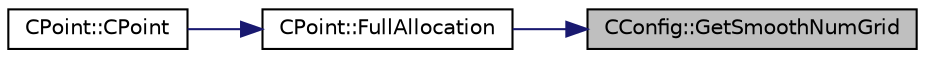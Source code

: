 digraph "CConfig::GetSmoothNumGrid"
{
 // LATEX_PDF_SIZE
  edge [fontname="Helvetica",fontsize="10",labelfontname="Helvetica",labelfontsize="10"];
  node [fontname="Helvetica",fontsize="10",shape=record];
  rankdir="RL";
  Node1 [label="CConfig::GetSmoothNumGrid",height=0.2,width=0.4,color="black", fillcolor="grey75", style="filled", fontcolor="black",tooltip="Get information about there is a smoothing of the grid coordinates."];
  Node1 -> Node2 [dir="back",color="midnightblue",fontsize="10",style="solid",fontname="Helvetica"];
  Node2 [label="CPoint::FullAllocation",height=0.2,width=0.4,color="black", fillcolor="white", style="filled",URL="$classCPoint.html#aab6cc5a097e6be90c54c30fc6438761b",tooltip="Allocate the variables not covered by the minimal constructor."];
  Node2 -> Node3 [dir="back",color="midnightblue",fontsize="10",style="solid",fontname="Helvetica"];
  Node3 [label="CPoint::CPoint",height=0.2,width=0.4,color="black", fillcolor="white", style="filled",URL="$classCPoint.html#a6cb9acc7bf4554e4bd13f1d30478836e",tooltip="\"Full\" constructor of the class."];
}
